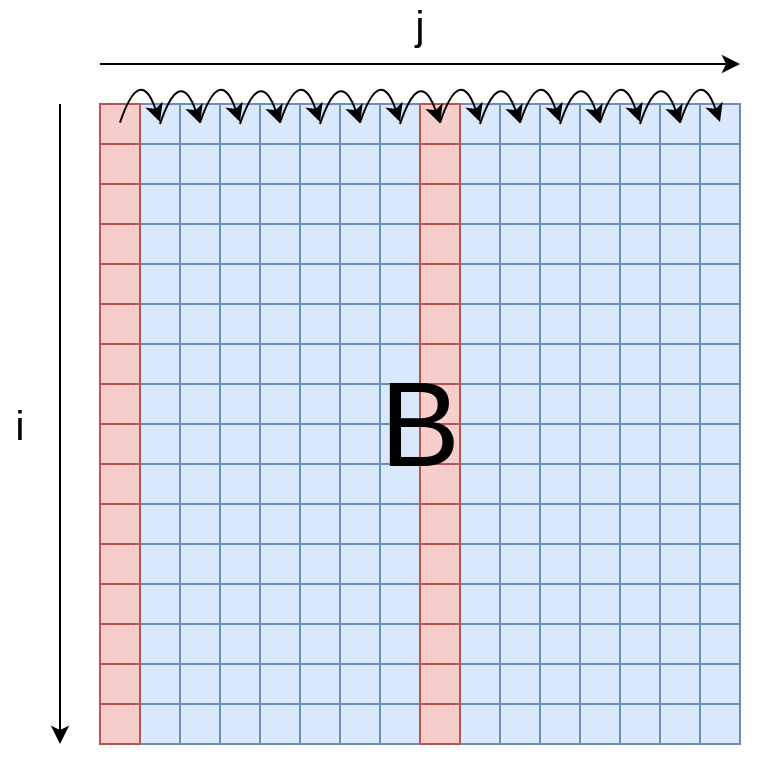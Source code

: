 <mxfile version="12.4.2" type="device" pages="1"><diagram id="Sg6QE_QZYeJ-8ow4DvSa" name="Page-1"><mxGraphModel dx="652" dy="469" grid="1" gridSize="10" guides="1" tooltips="1" connect="1" arrows="1" fold="1" page="1" pageScale="1" pageWidth="827" pageHeight="1169" math="0" shadow="0"><root><mxCell id="0"/><mxCell id="1" parent="0"/><mxCell id="zol6LPIQ2ihTjZ6K7hvl-2" value="" style="rounded=0;whiteSpace=wrap;html=1;fillColor=#dae8fc;strokeColor=#6c8ebf;" vertex="1" parent="1"><mxGeometry x="180" y="120" width="20" height="20" as="geometry"/></mxCell><mxCell id="zol6LPIQ2ihTjZ6K7hvl-4" value="" style="rounded=0;whiteSpace=wrap;html=1;fillColor=#dae8fc;strokeColor=#6c8ebf;" vertex="1" parent="1"><mxGeometry x="180" y="140" width="20" height="20" as="geometry"/></mxCell><mxCell id="zol6LPIQ2ihTjZ6K7hvl-6" value="" style="rounded=0;whiteSpace=wrap;html=1;fillColor=#dae8fc;strokeColor=#6c8ebf;" vertex="1" parent="1"><mxGeometry x="180" y="160" width="20" height="20" as="geometry"/></mxCell><mxCell id="zol6LPIQ2ihTjZ6K7hvl-8" value="" style="rounded=0;whiteSpace=wrap;html=1;fillColor=#dae8fc;strokeColor=#6c8ebf;" vertex="1" parent="1"><mxGeometry x="180" y="180" width="20" height="20" as="geometry"/></mxCell><mxCell id="zol6LPIQ2ihTjZ6K7hvl-9" value="" style="rounded=0;whiteSpace=wrap;html=1;fillColor=#dae8fc;strokeColor=#6c8ebf;" vertex="1" parent="1"><mxGeometry x="200" y="120" width="20" height="20" as="geometry"/></mxCell><mxCell id="zol6LPIQ2ihTjZ6K7hvl-10" value="" style="rounded=0;whiteSpace=wrap;html=1;fillColor=#dae8fc;strokeColor=#6c8ebf;" vertex="1" parent="1"><mxGeometry x="220" y="120" width="20" height="20" as="geometry"/></mxCell><mxCell id="zol6LPIQ2ihTjZ6K7hvl-11" value="" style="rounded=0;whiteSpace=wrap;html=1;fillColor=#dae8fc;strokeColor=#6c8ebf;" vertex="1" parent="1"><mxGeometry x="200" y="140" width="20" height="20" as="geometry"/></mxCell><mxCell id="zol6LPIQ2ihTjZ6K7hvl-12" value="" style="rounded=0;whiteSpace=wrap;html=1;fillColor=#dae8fc;strokeColor=#6c8ebf;" vertex="1" parent="1"><mxGeometry x="220" y="140" width="20" height="20" as="geometry"/></mxCell><mxCell id="zol6LPIQ2ihTjZ6K7hvl-13" value="" style="rounded=0;whiteSpace=wrap;html=1;fillColor=#dae8fc;strokeColor=#6c8ebf;" vertex="1" parent="1"><mxGeometry x="200" y="160" width="20" height="20" as="geometry"/></mxCell><mxCell id="zol6LPIQ2ihTjZ6K7hvl-14" value="" style="rounded=0;whiteSpace=wrap;html=1;fillColor=#dae8fc;strokeColor=#6c8ebf;" vertex="1" parent="1"><mxGeometry x="220" y="160" width="20" height="20" as="geometry"/></mxCell><mxCell id="zol6LPIQ2ihTjZ6K7hvl-15" value="" style="rounded=0;whiteSpace=wrap;html=1;fillColor=#dae8fc;strokeColor=#6c8ebf;" vertex="1" parent="1"><mxGeometry x="200" y="180" width="20" height="20" as="geometry"/></mxCell><mxCell id="zol6LPIQ2ihTjZ6K7hvl-16" value="" style="rounded=0;whiteSpace=wrap;html=1;fillColor=#dae8fc;strokeColor=#6c8ebf;" vertex="1" parent="1"><mxGeometry x="220" y="180" width="20" height="20" as="geometry"/></mxCell><mxCell id="zol6LPIQ2ihTjZ6K7hvl-17" value="" style="rounded=0;whiteSpace=wrap;html=1;fillColor=#dae8fc;strokeColor=#6c8ebf;" vertex="1" parent="1"><mxGeometry x="240" y="120" width="20" height="20" as="geometry"/></mxCell><mxCell id="zol6LPIQ2ihTjZ6K7hvl-18" value="" style="rounded=0;whiteSpace=wrap;html=1;fillColor=#dae8fc;strokeColor=#6c8ebf;" vertex="1" parent="1"><mxGeometry x="260" y="120" width="20" height="20" as="geometry"/></mxCell><mxCell id="zol6LPIQ2ihTjZ6K7hvl-19" value="" style="rounded=0;whiteSpace=wrap;html=1;fillColor=#dae8fc;strokeColor=#6c8ebf;" vertex="1" parent="1"><mxGeometry x="240" y="140" width="20" height="20" as="geometry"/></mxCell><mxCell id="zol6LPIQ2ihTjZ6K7hvl-20" value="" style="rounded=0;whiteSpace=wrap;html=1;fillColor=#dae8fc;strokeColor=#6c8ebf;" vertex="1" parent="1"><mxGeometry x="260" y="140" width="20" height="20" as="geometry"/></mxCell><mxCell id="zol6LPIQ2ihTjZ6K7hvl-21" value="" style="rounded=0;whiteSpace=wrap;html=1;fillColor=#dae8fc;strokeColor=#6c8ebf;" vertex="1" parent="1"><mxGeometry x="240" y="160" width="20" height="20" as="geometry"/></mxCell><mxCell id="zol6LPIQ2ihTjZ6K7hvl-22" value="" style="rounded=0;whiteSpace=wrap;html=1;fillColor=#dae8fc;strokeColor=#6c8ebf;" vertex="1" parent="1"><mxGeometry x="260" y="160" width="20" height="20" as="geometry"/></mxCell><mxCell id="zol6LPIQ2ihTjZ6K7hvl-23" value="" style="rounded=0;whiteSpace=wrap;html=1;fillColor=#dae8fc;strokeColor=#6c8ebf;" vertex="1" parent="1"><mxGeometry x="240" y="180" width="20" height="20" as="geometry"/></mxCell><mxCell id="zol6LPIQ2ihTjZ6K7hvl-24" value="" style="rounded=0;whiteSpace=wrap;html=1;fillColor=#dae8fc;strokeColor=#6c8ebf;" vertex="1" parent="1"><mxGeometry x="260" y="180" width="20" height="20" as="geometry"/></mxCell><mxCell id="zol6LPIQ2ihTjZ6K7hvl-25" value="" style="rounded=0;whiteSpace=wrap;html=1;fillColor=#dae8fc;strokeColor=#6c8ebf;" vertex="1" parent="1"><mxGeometry x="280" y="120" width="20" height="20" as="geometry"/></mxCell><mxCell id="zol6LPIQ2ihTjZ6K7hvl-26" value="" style="rounded=0;whiteSpace=wrap;html=1;fillColor=#dae8fc;strokeColor=#6c8ebf;" vertex="1" parent="1"><mxGeometry x="300" y="120" width="20" height="20" as="geometry"/></mxCell><mxCell id="zol6LPIQ2ihTjZ6K7hvl-27" value="" style="rounded=0;whiteSpace=wrap;html=1;fillColor=#dae8fc;strokeColor=#6c8ebf;" vertex="1" parent="1"><mxGeometry x="280" y="140" width="20" height="20" as="geometry"/></mxCell><mxCell id="zol6LPIQ2ihTjZ6K7hvl-28" value="" style="rounded=0;whiteSpace=wrap;html=1;fillColor=#dae8fc;strokeColor=#6c8ebf;" vertex="1" parent="1"><mxGeometry x="300" y="140" width="20" height="20" as="geometry"/></mxCell><mxCell id="zol6LPIQ2ihTjZ6K7hvl-29" value="" style="rounded=0;whiteSpace=wrap;html=1;fillColor=#dae8fc;strokeColor=#6c8ebf;" vertex="1" parent="1"><mxGeometry x="280" y="160" width="20" height="20" as="geometry"/></mxCell><mxCell id="zol6LPIQ2ihTjZ6K7hvl-30" value="" style="rounded=0;whiteSpace=wrap;html=1;fillColor=#dae8fc;strokeColor=#6c8ebf;" vertex="1" parent="1"><mxGeometry x="300" y="160" width="20" height="20" as="geometry"/></mxCell><mxCell id="zol6LPIQ2ihTjZ6K7hvl-31" value="" style="rounded=0;whiteSpace=wrap;html=1;fillColor=#dae8fc;strokeColor=#6c8ebf;" vertex="1" parent="1"><mxGeometry x="280" y="180" width="20" height="20" as="geometry"/></mxCell><mxCell id="zol6LPIQ2ihTjZ6K7hvl-32" value="" style="rounded=0;whiteSpace=wrap;html=1;fillColor=#dae8fc;strokeColor=#6c8ebf;" vertex="1" parent="1"><mxGeometry x="300" y="180" width="20" height="20" as="geometry"/></mxCell><mxCell id="zol6LPIQ2ihTjZ6K7hvl-34" value="" style="rounded=0;whiteSpace=wrap;html=1;fillColor=#dae8fc;strokeColor=#6c8ebf;" vertex="1" parent="1"><mxGeometry x="180" y="200" width="20" height="20" as="geometry"/></mxCell><mxCell id="zol6LPIQ2ihTjZ6K7hvl-36" value="" style="rounded=0;whiteSpace=wrap;html=1;fillColor=#dae8fc;strokeColor=#6c8ebf;" vertex="1" parent="1"><mxGeometry x="180" y="220" width="20" height="20" as="geometry"/></mxCell><mxCell id="zol6LPIQ2ihTjZ6K7hvl-38" value="" style="rounded=0;whiteSpace=wrap;html=1;fillColor=#dae8fc;strokeColor=#6c8ebf;" vertex="1" parent="1"><mxGeometry x="180" y="240" width="20" height="20" as="geometry"/></mxCell><mxCell id="zol6LPIQ2ihTjZ6K7hvl-40" value="" style="rounded=0;whiteSpace=wrap;html=1;fillColor=#dae8fc;strokeColor=#6c8ebf;" vertex="1" parent="1"><mxGeometry x="180" y="260" width="20" height="20" as="geometry"/></mxCell><mxCell id="zol6LPIQ2ihTjZ6K7hvl-41" value="" style="rounded=0;whiteSpace=wrap;html=1;fillColor=#dae8fc;strokeColor=#6c8ebf;" vertex="1" parent="1"><mxGeometry x="200" y="200" width="20" height="20" as="geometry"/></mxCell><mxCell id="zol6LPIQ2ihTjZ6K7hvl-42" value="" style="rounded=0;whiteSpace=wrap;html=1;fillColor=#dae8fc;strokeColor=#6c8ebf;" vertex="1" parent="1"><mxGeometry x="220" y="200" width="20" height="20" as="geometry"/></mxCell><mxCell id="zol6LPIQ2ihTjZ6K7hvl-43" value="" style="rounded=0;whiteSpace=wrap;html=1;fillColor=#dae8fc;strokeColor=#6c8ebf;" vertex="1" parent="1"><mxGeometry x="200" y="220" width="20" height="20" as="geometry"/></mxCell><mxCell id="zol6LPIQ2ihTjZ6K7hvl-44" value="" style="rounded=0;whiteSpace=wrap;html=1;fillColor=#dae8fc;strokeColor=#6c8ebf;" vertex="1" parent="1"><mxGeometry x="220" y="220" width="20" height="20" as="geometry"/></mxCell><mxCell id="zol6LPIQ2ihTjZ6K7hvl-45" value="" style="rounded=0;whiteSpace=wrap;html=1;fillColor=#dae8fc;strokeColor=#6c8ebf;" vertex="1" parent="1"><mxGeometry x="200" y="240" width="20" height="20" as="geometry"/></mxCell><mxCell id="zol6LPIQ2ihTjZ6K7hvl-46" value="" style="rounded=0;whiteSpace=wrap;html=1;fillColor=#dae8fc;strokeColor=#6c8ebf;" vertex="1" parent="1"><mxGeometry x="220" y="240" width="20" height="20" as="geometry"/></mxCell><mxCell id="zol6LPIQ2ihTjZ6K7hvl-47" value="" style="rounded=0;whiteSpace=wrap;html=1;fillColor=#dae8fc;strokeColor=#6c8ebf;" vertex="1" parent="1"><mxGeometry x="200" y="260" width="20" height="20" as="geometry"/></mxCell><mxCell id="zol6LPIQ2ihTjZ6K7hvl-48" value="" style="rounded=0;whiteSpace=wrap;html=1;fillColor=#dae8fc;strokeColor=#6c8ebf;" vertex="1" parent="1"><mxGeometry x="220" y="260" width="20" height="20" as="geometry"/></mxCell><mxCell id="zol6LPIQ2ihTjZ6K7hvl-49" value="" style="rounded=0;whiteSpace=wrap;html=1;fillColor=#dae8fc;strokeColor=#6c8ebf;" vertex="1" parent="1"><mxGeometry x="240" y="200" width="20" height="20" as="geometry"/></mxCell><mxCell id="zol6LPIQ2ihTjZ6K7hvl-50" value="" style="rounded=0;whiteSpace=wrap;html=1;fillColor=#dae8fc;strokeColor=#6c8ebf;" vertex="1" parent="1"><mxGeometry x="260" y="200" width="20" height="20" as="geometry"/></mxCell><mxCell id="zol6LPIQ2ihTjZ6K7hvl-51" value="" style="rounded=0;whiteSpace=wrap;html=1;fillColor=#dae8fc;strokeColor=#6c8ebf;" vertex="1" parent="1"><mxGeometry x="240" y="220" width="20" height="20" as="geometry"/></mxCell><mxCell id="zol6LPIQ2ihTjZ6K7hvl-52" value="" style="rounded=0;whiteSpace=wrap;html=1;fillColor=#dae8fc;strokeColor=#6c8ebf;" vertex="1" parent="1"><mxGeometry x="260" y="220" width="20" height="20" as="geometry"/></mxCell><mxCell id="zol6LPIQ2ihTjZ6K7hvl-53" value="" style="rounded=0;whiteSpace=wrap;html=1;fillColor=#dae8fc;strokeColor=#6c8ebf;" vertex="1" parent="1"><mxGeometry x="240" y="240" width="20" height="20" as="geometry"/></mxCell><mxCell id="zol6LPIQ2ihTjZ6K7hvl-54" value="" style="rounded=0;whiteSpace=wrap;html=1;fillColor=#dae8fc;strokeColor=#6c8ebf;" vertex="1" parent="1"><mxGeometry x="260" y="240" width="20" height="20" as="geometry"/></mxCell><mxCell id="zol6LPIQ2ihTjZ6K7hvl-55" value="" style="rounded=0;whiteSpace=wrap;html=1;fillColor=#dae8fc;strokeColor=#6c8ebf;" vertex="1" parent="1"><mxGeometry x="240" y="260" width="20" height="20" as="geometry"/></mxCell><mxCell id="zol6LPIQ2ihTjZ6K7hvl-56" value="" style="rounded=0;whiteSpace=wrap;html=1;fillColor=#dae8fc;strokeColor=#6c8ebf;" vertex="1" parent="1"><mxGeometry x="260" y="260" width="20" height="20" as="geometry"/></mxCell><mxCell id="zol6LPIQ2ihTjZ6K7hvl-57" value="" style="rounded=0;whiteSpace=wrap;html=1;fillColor=#dae8fc;strokeColor=#6c8ebf;" vertex="1" parent="1"><mxGeometry x="280" y="200" width="20" height="20" as="geometry"/></mxCell><mxCell id="zol6LPIQ2ihTjZ6K7hvl-58" value="" style="rounded=0;whiteSpace=wrap;html=1;fillColor=#dae8fc;strokeColor=#6c8ebf;" vertex="1" parent="1"><mxGeometry x="300" y="200" width="20" height="20" as="geometry"/></mxCell><mxCell id="zol6LPIQ2ihTjZ6K7hvl-59" value="" style="rounded=0;whiteSpace=wrap;html=1;fillColor=#dae8fc;strokeColor=#6c8ebf;" vertex="1" parent="1"><mxGeometry x="280" y="220" width="20" height="20" as="geometry"/></mxCell><mxCell id="zol6LPIQ2ihTjZ6K7hvl-60" value="" style="rounded=0;whiteSpace=wrap;html=1;fillColor=#dae8fc;strokeColor=#6c8ebf;" vertex="1" parent="1"><mxGeometry x="300" y="220" width="20" height="20" as="geometry"/></mxCell><mxCell id="zol6LPIQ2ihTjZ6K7hvl-61" value="" style="rounded=0;whiteSpace=wrap;html=1;fillColor=#dae8fc;strokeColor=#6c8ebf;" vertex="1" parent="1"><mxGeometry x="280" y="240" width="20" height="20" as="geometry"/></mxCell><mxCell id="zol6LPIQ2ihTjZ6K7hvl-62" value="" style="rounded=0;whiteSpace=wrap;html=1;fillColor=#dae8fc;strokeColor=#6c8ebf;" vertex="1" parent="1"><mxGeometry x="300" y="240" width="20" height="20" as="geometry"/></mxCell><mxCell id="zol6LPIQ2ihTjZ6K7hvl-63" value="" style="rounded=0;whiteSpace=wrap;html=1;fillColor=#dae8fc;strokeColor=#6c8ebf;" vertex="1" parent="1"><mxGeometry x="280" y="260" width="20" height="20" as="geometry"/></mxCell><mxCell id="zol6LPIQ2ihTjZ6K7hvl-64" value="" style="rounded=0;whiteSpace=wrap;html=1;fillColor=#dae8fc;strokeColor=#6c8ebf;" vertex="1" parent="1"><mxGeometry x="300" y="260" width="20" height="20" as="geometry"/></mxCell><mxCell id="zol6LPIQ2ihTjZ6K7hvl-67" value="" style="rounded=0;whiteSpace=wrap;html=1;fillColor=#dae8fc;strokeColor=#6c8ebf;" vertex="1" parent="1"><mxGeometry x="340" y="120" width="20" height="20" as="geometry"/></mxCell><mxCell id="zol6LPIQ2ihTjZ6K7hvl-69" value="" style="rounded=0;whiteSpace=wrap;html=1;fillColor=#dae8fc;strokeColor=#6c8ebf;" vertex="1" parent="1"><mxGeometry x="340" y="140" width="20" height="20" as="geometry"/></mxCell><mxCell id="zol6LPIQ2ihTjZ6K7hvl-71" value="" style="rounded=0;whiteSpace=wrap;html=1;fillColor=#dae8fc;strokeColor=#6c8ebf;" vertex="1" parent="1"><mxGeometry x="340" y="160" width="20" height="20" as="geometry"/></mxCell><mxCell id="zol6LPIQ2ihTjZ6K7hvl-73" value="" style="rounded=0;whiteSpace=wrap;html=1;fillColor=#dae8fc;strokeColor=#6c8ebf;" vertex="1" parent="1"><mxGeometry x="340" y="180" width="20" height="20" as="geometry"/></mxCell><mxCell id="zol6LPIQ2ihTjZ6K7hvl-74" value="" style="rounded=0;whiteSpace=wrap;html=1;fillColor=#dae8fc;strokeColor=#6c8ebf;" vertex="1" parent="1"><mxGeometry x="360" y="120" width="20" height="20" as="geometry"/></mxCell><mxCell id="zol6LPIQ2ihTjZ6K7hvl-75" value="" style="rounded=0;whiteSpace=wrap;html=1;fillColor=#dae8fc;strokeColor=#6c8ebf;" vertex="1" parent="1"><mxGeometry x="380" y="120" width="20" height="20" as="geometry"/></mxCell><mxCell id="zol6LPIQ2ihTjZ6K7hvl-76" value="" style="rounded=0;whiteSpace=wrap;html=1;fillColor=#dae8fc;strokeColor=#6c8ebf;" vertex="1" parent="1"><mxGeometry x="360" y="140" width="20" height="20" as="geometry"/></mxCell><mxCell id="zol6LPIQ2ihTjZ6K7hvl-77" value="" style="rounded=0;whiteSpace=wrap;html=1;fillColor=#dae8fc;strokeColor=#6c8ebf;" vertex="1" parent="1"><mxGeometry x="380" y="140" width="20" height="20" as="geometry"/></mxCell><mxCell id="zol6LPIQ2ihTjZ6K7hvl-78" value="" style="rounded=0;whiteSpace=wrap;html=1;fillColor=#dae8fc;strokeColor=#6c8ebf;" vertex="1" parent="1"><mxGeometry x="360" y="160" width="20" height="20" as="geometry"/></mxCell><mxCell id="zol6LPIQ2ihTjZ6K7hvl-79" value="" style="rounded=0;whiteSpace=wrap;html=1;fillColor=#dae8fc;strokeColor=#6c8ebf;" vertex="1" parent="1"><mxGeometry x="380" y="160" width="20" height="20" as="geometry"/></mxCell><mxCell id="zol6LPIQ2ihTjZ6K7hvl-80" value="" style="rounded=0;whiteSpace=wrap;html=1;fillColor=#dae8fc;strokeColor=#6c8ebf;" vertex="1" parent="1"><mxGeometry x="360" y="180" width="20" height="20" as="geometry"/></mxCell><mxCell id="zol6LPIQ2ihTjZ6K7hvl-81" value="" style="rounded=0;whiteSpace=wrap;html=1;fillColor=#dae8fc;strokeColor=#6c8ebf;" vertex="1" parent="1"><mxGeometry x="380" y="180" width="20" height="20" as="geometry"/></mxCell><mxCell id="zol6LPIQ2ihTjZ6K7hvl-82" value="" style="rounded=0;whiteSpace=wrap;html=1;fillColor=#dae8fc;strokeColor=#6c8ebf;" vertex="1" parent="1"><mxGeometry x="400" y="120" width="20" height="20" as="geometry"/></mxCell><mxCell id="zol6LPIQ2ihTjZ6K7hvl-83" value="" style="rounded=0;whiteSpace=wrap;html=1;fillColor=#dae8fc;strokeColor=#6c8ebf;" vertex="1" parent="1"><mxGeometry x="420" y="120" width="20" height="20" as="geometry"/></mxCell><mxCell id="zol6LPIQ2ihTjZ6K7hvl-84" value="" style="rounded=0;whiteSpace=wrap;html=1;fillColor=#dae8fc;strokeColor=#6c8ebf;" vertex="1" parent="1"><mxGeometry x="400" y="140" width="20" height="20" as="geometry"/></mxCell><mxCell id="zol6LPIQ2ihTjZ6K7hvl-85" value="" style="rounded=0;whiteSpace=wrap;html=1;fillColor=#dae8fc;strokeColor=#6c8ebf;" vertex="1" parent="1"><mxGeometry x="420" y="140" width="20" height="20" as="geometry"/></mxCell><mxCell id="zol6LPIQ2ihTjZ6K7hvl-86" value="" style="rounded=0;whiteSpace=wrap;html=1;fillColor=#dae8fc;strokeColor=#6c8ebf;" vertex="1" parent="1"><mxGeometry x="400" y="160" width="20" height="20" as="geometry"/></mxCell><mxCell id="zol6LPIQ2ihTjZ6K7hvl-87" value="" style="rounded=0;whiteSpace=wrap;html=1;fillColor=#dae8fc;strokeColor=#6c8ebf;" vertex="1" parent="1"><mxGeometry x="420" y="160" width="20" height="20" as="geometry"/></mxCell><mxCell id="zol6LPIQ2ihTjZ6K7hvl-88" value="" style="rounded=0;whiteSpace=wrap;html=1;fillColor=#dae8fc;strokeColor=#6c8ebf;" vertex="1" parent="1"><mxGeometry x="400" y="180" width="20" height="20" as="geometry"/></mxCell><mxCell id="zol6LPIQ2ihTjZ6K7hvl-89" value="" style="rounded=0;whiteSpace=wrap;html=1;fillColor=#dae8fc;strokeColor=#6c8ebf;" vertex="1" parent="1"><mxGeometry x="420" y="180" width="20" height="20" as="geometry"/></mxCell><mxCell id="zol6LPIQ2ihTjZ6K7hvl-90" value="" style="rounded=0;whiteSpace=wrap;html=1;fillColor=#dae8fc;strokeColor=#6c8ebf;" vertex="1" parent="1"><mxGeometry x="440" y="120" width="20" height="20" as="geometry"/></mxCell><mxCell id="zol6LPIQ2ihTjZ6K7hvl-91" value="" style="rounded=0;whiteSpace=wrap;html=1;fillColor=#dae8fc;strokeColor=#6c8ebf;" vertex="1" parent="1"><mxGeometry x="460" y="120" width="20" height="20" as="geometry"/></mxCell><mxCell id="zol6LPIQ2ihTjZ6K7hvl-92" value="" style="rounded=0;whiteSpace=wrap;html=1;fillColor=#dae8fc;strokeColor=#6c8ebf;" vertex="1" parent="1"><mxGeometry x="440" y="140" width="20" height="20" as="geometry"/></mxCell><mxCell id="zol6LPIQ2ihTjZ6K7hvl-93" value="" style="rounded=0;whiteSpace=wrap;html=1;fillColor=#dae8fc;strokeColor=#6c8ebf;" vertex="1" parent="1"><mxGeometry x="460" y="140" width="20" height="20" as="geometry"/></mxCell><mxCell id="zol6LPIQ2ihTjZ6K7hvl-94" value="" style="rounded=0;whiteSpace=wrap;html=1;fillColor=#dae8fc;strokeColor=#6c8ebf;" vertex="1" parent="1"><mxGeometry x="440" y="160" width="20" height="20" as="geometry"/></mxCell><mxCell id="zol6LPIQ2ihTjZ6K7hvl-95" value="" style="rounded=0;whiteSpace=wrap;html=1;fillColor=#dae8fc;strokeColor=#6c8ebf;" vertex="1" parent="1"><mxGeometry x="460" y="160" width="20" height="20" as="geometry"/></mxCell><mxCell id="zol6LPIQ2ihTjZ6K7hvl-96" value="" style="rounded=0;whiteSpace=wrap;html=1;fillColor=#dae8fc;strokeColor=#6c8ebf;" vertex="1" parent="1"><mxGeometry x="440" y="180" width="20" height="20" as="geometry"/></mxCell><mxCell id="zol6LPIQ2ihTjZ6K7hvl-97" value="" style="rounded=0;whiteSpace=wrap;html=1;fillColor=#dae8fc;strokeColor=#6c8ebf;" vertex="1" parent="1"><mxGeometry x="460" y="180" width="20" height="20" as="geometry"/></mxCell><mxCell id="zol6LPIQ2ihTjZ6K7hvl-99" value="" style="rounded=0;whiteSpace=wrap;html=1;fillColor=#dae8fc;strokeColor=#6c8ebf;" vertex="1" parent="1"><mxGeometry x="340" y="200" width="20" height="20" as="geometry"/></mxCell><mxCell id="zol6LPIQ2ihTjZ6K7hvl-101" value="" style="rounded=0;whiteSpace=wrap;html=1;fillColor=#dae8fc;strokeColor=#6c8ebf;" vertex="1" parent="1"><mxGeometry x="340" y="220" width="20" height="20" as="geometry"/></mxCell><mxCell id="zol6LPIQ2ihTjZ6K7hvl-103" value="" style="rounded=0;whiteSpace=wrap;html=1;fillColor=#dae8fc;strokeColor=#6c8ebf;" vertex="1" parent="1"><mxGeometry x="340" y="240" width="20" height="20" as="geometry"/></mxCell><mxCell id="zol6LPIQ2ihTjZ6K7hvl-105" value="" style="rounded=0;whiteSpace=wrap;html=1;fillColor=#dae8fc;strokeColor=#6c8ebf;" vertex="1" parent="1"><mxGeometry x="340" y="260" width="20" height="20" as="geometry"/></mxCell><mxCell id="zol6LPIQ2ihTjZ6K7hvl-106" value="" style="rounded=0;whiteSpace=wrap;html=1;fillColor=#dae8fc;strokeColor=#6c8ebf;" vertex="1" parent="1"><mxGeometry x="360" y="200" width="20" height="20" as="geometry"/></mxCell><mxCell id="zol6LPIQ2ihTjZ6K7hvl-107" value="" style="rounded=0;whiteSpace=wrap;html=1;fillColor=#dae8fc;strokeColor=#6c8ebf;" vertex="1" parent="1"><mxGeometry x="380" y="200" width="20" height="20" as="geometry"/></mxCell><mxCell id="zol6LPIQ2ihTjZ6K7hvl-108" value="" style="rounded=0;whiteSpace=wrap;html=1;fillColor=#dae8fc;strokeColor=#6c8ebf;" vertex="1" parent="1"><mxGeometry x="360" y="220" width="20" height="20" as="geometry"/></mxCell><mxCell id="zol6LPIQ2ihTjZ6K7hvl-109" value="" style="rounded=0;whiteSpace=wrap;html=1;fillColor=#dae8fc;strokeColor=#6c8ebf;" vertex="1" parent="1"><mxGeometry x="380" y="220" width="20" height="20" as="geometry"/></mxCell><mxCell id="zol6LPIQ2ihTjZ6K7hvl-110" value="" style="rounded=0;whiteSpace=wrap;html=1;fillColor=#dae8fc;strokeColor=#6c8ebf;" vertex="1" parent="1"><mxGeometry x="360" y="240" width="20" height="20" as="geometry"/></mxCell><mxCell id="zol6LPIQ2ihTjZ6K7hvl-111" value="" style="rounded=0;whiteSpace=wrap;html=1;fillColor=#dae8fc;strokeColor=#6c8ebf;" vertex="1" parent="1"><mxGeometry x="380" y="240" width="20" height="20" as="geometry"/></mxCell><mxCell id="zol6LPIQ2ihTjZ6K7hvl-112" value="" style="rounded=0;whiteSpace=wrap;html=1;fillColor=#dae8fc;strokeColor=#6c8ebf;" vertex="1" parent="1"><mxGeometry x="360" y="260" width="20" height="20" as="geometry"/></mxCell><mxCell id="zol6LPIQ2ihTjZ6K7hvl-113" value="" style="rounded=0;whiteSpace=wrap;html=1;fillColor=#dae8fc;strokeColor=#6c8ebf;" vertex="1" parent="1"><mxGeometry x="380" y="260" width="20" height="20" as="geometry"/></mxCell><mxCell id="zol6LPIQ2ihTjZ6K7hvl-114" value="" style="rounded=0;whiteSpace=wrap;html=1;fillColor=#dae8fc;strokeColor=#6c8ebf;" vertex="1" parent="1"><mxGeometry x="400" y="200" width="20" height="20" as="geometry"/></mxCell><mxCell id="zol6LPIQ2ihTjZ6K7hvl-115" value="" style="rounded=0;whiteSpace=wrap;html=1;fillColor=#dae8fc;strokeColor=#6c8ebf;" vertex="1" parent="1"><mxGeometry x="420" y="200" width="20" height="20" as="geometry"/></mxCell><mxCell id="zol6LPIQ2ihTjZ6K7hvl-116" value="" style="rounded=0;whiteSpace=wrap;html=1;fillColor=#dae8fc;strokeColor=#6c8ebf;" vertex="1" parent="1"><mxGeometry x="400" y="220" width="20" height="20" as="geometry"/></mxCell><mxCell id="zol6LPIQ2ihTjZ6K7hvl-117" value="" style="rounded=0;whiteSpace=wrap;html=1;fillColor=#dae8fc;strokeColor=#6c8ebf;" vertex="1" parent="1"><mxGeometry x="420" y="220" width="20" height="20" as="geometry"/></mxCell><mxCell id="zol6LPIQ2ihTjZ6K7hvl-118" value="" style="rounded=0;whiteSpace=wrap;html=1;fillColor=#dae8fc;strokeColor=#6c8ebf;" vertex="1" parent="1"><mxGeometry x="400" y="240" width="20" height="20" as="geometry"/></mxCell><mxCell id="zol6LPIQ2ihTjZ6K7hvl-119" value="" style="rounded=0;whiteSpace=wrap;html=1;fillColor=#dae8fc;strokeColor=#6c8ebf;" vertex="1" parent="1"><mxGeometry x="420" y="240" width="20" height="20" as="geometry"/></mxCell><mxCell id="zol6LPIQ2ihTjZ6K7hvl-120" value="" style="rounded=0;whiteSpace=wrap;html=1;fillColor=#dae8fc;strokeColor=#6c8ebf;" vertex="1" parent="1"><mxGeometry x="400" y="260" width="20" height="20" as="geometry"/></mxCell><mxCell id="zol6LPIQ2ihTjZ6K7hvl-121" value="" style="rounded=0;whiteSpace=wrap;html=1;fillColor=#dae8fc;strokeColor=#6c8ebf;" vertex="1" parent="1"><mxGeometry x="420" y="260" width="20" height="20" as="geometry"/></mxCell><mxCell id="zol6LPIQ2ihTjZ6K7hvl-122" value="" style="rounded=0;whiteSpace=wrap;html=1;fillColor=#dae8fc;strokeColor=#6c8ebf;" vertex="1" parent="1"><mxGeometry x="440" y="200" width="20" height="20" as="geometry"/></mxCell><mxCell id="zol6LPIQ2ihTjZ6K7hvl-123" value="" style="rounded=0;whiteSpace=wrap;html=1;fillColor=#dae8fc;strokeColor=#6c8ebf;" vertex="1" parent="1"><mxGeometry x="460" y="200" width="20" height="20" as="geometry"/></mxCell><mxCell id="zol6LPIQ2ihTjZ6K7hvl-124" value="" style="rounded=0;whiteSpace=wrap;html=1;fillColor=#dae8fc;strokeColor=#6c8ebf;" vertex="1" parent="1"><mxGeometry x="440" y="220" width="20" height="20" as="geometry"/></mxCell><mxCell id="zol6LPIQ2ihTjZ6K7hvl-125" value="" style="rounded=0;whiteSpace=wrap;html=1;fillColor=#dae8fc;strokeColor=#6c8ebf;" vertex="1" parent="1"><mxGeometry x="460" y="220" width="20" height="20" as="geometry"/></mxCell><mxCell id="zol6LPIQ2ihTjZ6K7hvl-126" value="" style="rounded=0;whiteSpace=wrap;html=1;fillColor=#dae8fc;strokeColor=#6c8ebf;" vertex="1" parent="1"><mxGeometry x="440" y="240" width="20" height="20" as="geometry"/></mxCell><mxCell id="zol6LPIQ2ihTjZ6K7hvl-127" value="" style="rounded=0;whiteSpace=wrap;html=1;fillColor=#dae8fc;strokeColor=#6c8ebf;" vertex="1" parent="1"><mxGeometry x="460" y="240" width="20" height="20" as="geometry"/></mxCell><mxCell id="zol6LPIQ2ihTjZ6K7hvl-128" value="" style="rounded=0;whiteSpace=wrap;html=1;fillColor=#dae8fc;strokeColor=#6c8ebf;" vertex="1" parent="1"><mxGeometry x="440" y="260" width="20" height="20" as="geometry"/></mxCell><mxCell id="zol6LPIQ2ihTjZ6K7hvl-129" value="" style="rounded=0;whiteSpace=wrap;html=1;fillColor=#dae8fc;strokeColor=#6c8ebf;" vertex="1" parent="1"><mxGeometry x="460" y="260" width="20" height="20" as="geometry"/></mxCell><mxCell id="zol6LPIQ2ihTjZ6K7hvl-131" value="" style="rounded=0;whiteSpace=wrap;html=1;fillColor=#dae8fc;strokeColor=#6c8ebf;" vertex="1" parent="1"><mxGeometry x="180" y="280" width="20" height="20" as="geometry"/></mxCell><mxCell id="zol6LPIQ2ihTjZ6K7hvl-133" value="" style="rounded=0;whiteSpace=wrap;html=1;fillColor=#dae8fc;strokeColor=#6c8ebf;" vertex="1" parent="1"><mxGeometry x="180" y="300" width="20" height="20" as="geometry"/></mxCell><mxCell id="zol6LPIQ2ihTjZ6K7hvl-135" value="" style="rounded=0;whiteSpace=wrap;html=1;fillColor=#dae8fc;strokeColor=#6c8ebf;" vertex="1" parent="1"><mxGeometry x="180" y="320" width="20" height="20" as="geometry"/></mxCell><mxCell id="zol6LPIQ2ihTjZ6K7hvl-137" value="" style="rounded=0;whiteSpace=wrap;html=1;fillColor=#dae8fc;strokeColor=#6c8ebf;" vertex="1" parent="1"><mxGeometry x="180" y="340" width="20" height="20" as="geometry"/></mxCell><mxCell id="zol6LPIQ2ihTjZ6K7hvl-138" value="" style="rounded=0;whiteSpace=wrap;html=1;fillColor=#dae8fc;strokeColor=#6c8ebf;" vertex="1" parent="1"><mxGeometry x="200" y="280" width="20" height="20" as="geometry"/></mxCell><mxCell id="zol6LPIQ2ihTjZ6K7hvl-139" value="" style="rounded=0;whiteSpace=wrap;html=1;fillColor=#dae8fc;strokeColor=#6c8ebf;" vertex="1" parent="1"><mxGeometry x="220" y="280" width="20" height="20" as="geometry"/></mxCell><mxCell id="zol6LPIQ2ihTjZ6K7hvl-140" value="" style="rounded=0;whiteSpace=wrap;html=1;fillColor=#dae8fc;strokeColor=#6c8ebf;" vertex="1" parent="1"><mxGeometry x="200" y="300" width="20" height="20" as="geometry"/></mxCell><mxCell id="zol6LPIQ2ihTjZ6K7hvl-141" value="" style="rounded=0;whiteSpace=wrap;html=1;fillColor=#dae8fc;strokeColor=#6c8ebf;" vertex="1" parent="1"><mxGeometry x="220" y="300" width="20" height="20" as="geometry"/></mxCell><mxCell id="zol6LPIQ2ihTjZ6K7hvl-142" value="" style="rounded=0;whiteSpace=wrap;html=1;fillColor=#dae8fc;strokeColor=#6c8ebf;" vertex="1" parent="1"><mxGeometry x="200" y="320" width="20" height="20" as="geometry"/></mxCell><mxCell id="zol6LPIQ2ihTjZ6K7hvl-143" value="" style="rounded=0;whiteSpace=wrap;html=1;fillColor=#dae8fc;strokeColor=#6c8ebf;" vertex="1" parent="1"><mxGeometry x="220" y="320" width="20" height="20" as="geometry"/></mxCell><mxCell id="zol6LPIQ2ihTjZ6K7hvl-144" value="" style="rounded=0;whiteSpace=wrap;html=1;fillColor=#dae8fc;strokeColor=#6c8ebf;" vertex="1" parent="1"><mxGeometry x="200" y="340" width="20" height="20" as="geometry"/></mxCell><mxCell id="zol6LPIQ2ihTjZ6K7hvl-145" value="" style="rounded=0;whiteSpace=wrap;html=1;fillColor=#dae8fc;strokeColor=#6c8ebf;" vertex="1" parent="1"><mxGeometry x="220" y="340" width="20" height="20" as="geometry"/></mxCell><mxCell id="zol6LPIQ2ihTjZ6K7hvl-146" value="" style="rounded=0;whiteSpace=wrap;html=1;fillColor=#dae8fc;strokeColor=#6c8ebf;" vertex="1" parent="1"><mxGeometry x="240" y="280" width="20" height="20" as="geometry"/></mxCell><mxCell id="zol6LPIQ2ihTjZ6K7hvl-147" value="" style="rounded=0;whiteSpace=wrap;html=1;fillColor=#dae8fc;strokeColor=#6c8ebf;" vertex="1" parent="1"><mxGeometry x="260" y="280" width="20" height="20" as="geometry"/></mxCell><mxCell id="zol6LPIQ2ihTjZ6K7hvl-148" value="" style="rounded=0;whiteSpace=wrap;html=1;fillColor=#dae8fc;strokeColor=#6c8ebf;" vertex="1" parent="1"><mxGeometry x="240" y="300" width="20" height="20" as="geometry"/></mxCell><mxCell id="zol6LPIQ2ihTjZ6K7hvl-149" value="" style="rounded=0;whiteSpace=wrap;html=1;fillColor=#dae8fc;strokeColor=#6c8ebf;" vertex="1" parent="1"><mxGeometry x="260" y="300" width="20" height="20" as="geometry"/></mxCell><mxCell id="zol6LPIQ2ihTjZ6K7hvl-150" value="" style="rounded=0;whiteSpace=wrap;html=1;fillColor=#dae8fc;strokeColor=#6c8ebf;" vertex="1" parent="1"><mxGeometry x="240" y="320" width="20" height="20" as="geometry"/></mxCell><mxCell id="zol6LPIQ2ihTjZ6K7hvl-151" value="" style="rounded=0;whiteSpace=wrap;html=1;fillColor=#dae8fc;strokeColor=#6c8ebf;" vertex="1" parent="1"><mxGeometry x="260" y="320" width="20" height="20" as="geometry"/></mxCell><mxCell id="zol6LPIQ2ihTjZ6K7hvl-152" value="" style="rounded=0;whiteSpace=wrap;html=1;fillColor=#dae8fc;strokeColor=#6c8ebf;" vertex="1" parent="1"><mxGeometry x="240" y="340" width="20" height="20" as="geometry"/></mxCell><mxCell id="zol6LPIQ2ihTjZ6K7hvl-153" value="" style="rounded=0;whiteSpace=wrap;html=1;fillColor=#dae8fc;strokeColor=#6c8ebf;" vertex="1" parent="1"><mxGeometry x="260" y="340" width="20" height="20" as="geometry"/></mxCell><mxCell id="zol6LPIQ2ihTjZ6K7hvl-154" value="" style="rounded=0;whiteSpace=wrap;html=1;fillColor=#dae8fc;strokeColor=#6c8ebf;" vertex="1" parent="1"><mxGeometry x="280" y="280" width="20" height="20" as="geometry"/></mxCell><mxCell id="zol6LPIQ2ihTjZ6K7hvl-155" value="" style="rounded=0;whiteSpace=wrap;html=1;fillColor=#dae8fc;strokeColor=#6c8ebf;" vertex="1" parent="1"><mxGeometry x="300" y="280" width="20" height="20" as="geometry"/></mxCell><mxCell id="zol6LPIQ2ihTjZ6K7hvl-156" value="" style="rounded=0;whiteSpace=wrap;html=1;fillColor=#dae8fc;strokeColor=#6c8ebf;" vertex="1" parent="1"><mxGeometry x="280" y="300" width="20" height="20" as="geometry"/></mxCell><mxCell id="zol6LPIQ2ihTjZ6K7hvl-157" value="" style="rounded=0;whiteSpace=wrap;html=1;fillColor=#dae8fc;strokeColor=#6c8ebf;" vertex="1" parent="1"><mxGeometry x="300" y="300" width="20" height="20" as="geometry"/></mxCell><mxCell id="zol6LPIQ2ihTjZ6K7hvl-158" value="" style="rounded=0;whiteSpace=wrap;html=1;fillColor=#dae8fc;strokeColor=#6c8ebf;" vertex="1" parent="1"><mxGeometry x="280" y="320" width="20" height="20" as="geometry"/></mxCell><mxCell id="zol6LPIQ2ihTjZ6K7hvl-159" value="" style="rounded=0;whiteSpace=wrap;html=1;fillColor=#dae8fc;strokeColor=#6c8ebf;" vertex="1" parent="1"><mxGeometry x="300" y="320" width="20" height="20" as="geometry"/></mxCell><mxCell id="zol6LPIQ2ihTjZ6K7hvl-160" value="" style="rounded=0;whiteSpace=wrap;html=1;fillColor=#dae8fc;strokeColor=#6c8ebf;" vertex="1" parent="1"><mxGeometry x="280" y="340" width="20" height="20" as="geometry"/></mxCell><mxCell id="zol6LPIQ2ihTjZ6K7hvl-161" value="" style="rounded=0;whiteSpace=wrap;html=1;fillColor=#dae8fc;strokeColor=#6c8ebf;" vertex="1" parent="1"><mxGeometry x="300" y="340" width="20" height="20" as="geometry"/></mxCell><mxCell id="zol6LPIQ2ihTjZ6K7hvl-163" value="" style="rounded=0;whiteSpace=wrap;html=1;fillColor=#dae8fc;strokeColor=#6c8ebf;" vertex="1" parent="1"><mxGeometry x="180" y="360" width="20" height="20" as="geometry"/></mxCell><mxCell id="zol6LPIQ2ihTjZ6K7hvl-165" value="" style="rounded=0;whiteSpace=wrap;html=1;fillColor=#dae8fc;strokeColor=#6c8ebf;" vertex="1" parent="1"><mxGeometry x="180" y="380" width="20" height="20" as="geometry"/></mxCell><mxCell id="zol6LPIQ2ihTjZ6K7hvl-167" value="" style="rounded=0;whiteSpace=wrap;html=1;fillColor=#dae8fc;strokeColor=#6c8ebf;" vertex="1" parent="1"><mxGeometry x="180" y="400" width="20" height="20" as="geometry"/></mxCell><mxCell id="zol6LPIQ2ihTjZ6K7hvl-169" value="" style="rounded=0;whiteSpace=wrap;html=1;fillColor=#dae8fc;strokeColor=#6c8ebf;" vertex="1" parent="1"><mxGeometry x="180" y="420" width="20" height="20" as="geometry"/></mxCell><mxCell id="zol6LPIQ2ihTjZ6K7hvl-170" value="" style="rounded=0;whiteSpace=wrap;html=1;fillColor=#dae8fc;strokeColor=#6c8ebf;" vertex="1" parent="1"><mxGeometry x="200" y="360" width="20" height="20" as="geometry"/></mxCell><mxCell id="zol6LPIQ2ihTjZ6K7hvl-171" value="" style="rounded=0;whiteSpace=wrap;html=1;fillColor=#dae8fc;strokeColor=#6c8ebf;" vertex="1" parent="1"><mxGeometry x="220" y="360" width="20" height="20" as="geometry"/></mxCell><mxCell id="zol6LPIQ2ihTjZ6K7hvl-172" value="" style="rounded=0;whiteSpace=wrap;html=1;fillColor=#dae8fc;strokeColor=#6c8ebf;" vertex="1" parent="1"><mxGeometry x="200" y="380" width="20" height="20" as="geometry"/></mxCell><mxCell id="zol6LPIQ2ihTjZ6K7hvl-173" value="" style="rounded=0;whiteSpace=wrap;html=1;fillColor=#dae8fc;strokeColor=#6c8ebf;" vertex="1" parent="1"><mxGeometry x="220" y="380" width="20" height="20" as="geometry"/></mxCell><mxCell id="zol6LPIQ2ihTjZ6K7hvl-174" value="" style="rounded=0;whiteSpace=wrap;html=1;fillColor=#dae8fc;strokeColor=#6c8ebf;" vertex="1" parent="1"><mxGeometry x="200" y="400" width="20" height="20" as="geometry"/></mxCell><mxCell id="zol6LPIQ2ihTjZ6K7hvl-175" value="" style="rounded=0;whiteSpace=wrap;html=1;fillColor=#dae8fc;strokeColor=#6c8ebf;" vertex="1" parent="1"><mxGeometry x="220" y="400" width="20" height="20" as="geometry"/></mxCell><mxCell id="zol6LPIQ2ihTjZ6K7hvl-176" value="" style="rounded=0;whiteSpace=wrap;html=1;fillColor=#dae8fc;strokeColor=#6c8ebf;" vertex="1" parent="1"><mxGeometry x="200" y="420" width="20" height="20" as="geometry"/></mxCell><mxCell id="zol6LPIQ2ihTjZ6K7hvl-177" value="" style="rounded=0;whiteSpace=wrap;html=1;fillColor=#dae8fc;strokeColor=#6c8ebf;" vertex="1" parent="1"><mxGeometry x="220" y="420" width="20" height="20" as="geometry"/></mxCell><mxCell id="zol6LPIQ2ihTjZ6K7hvl-178" value="" style="rounded=0;whiteSpace=wrap;html=1;fillColor=#dae8fc;strokeColor=#6c8ebf;" vertex="1" parent="1"><mxGeometry x="240" y="360" width="20" height="20" as="geometry"/></mxCell><mxCell id="zol6LPIQ2ihTjZ6K7hvl-179" value="" style="rounded=0;whiteSpace=wrap;html=1;fillColor=#dae8fc;strokeColor=#6c8ebf;" vertex="1" parent="1"><mxGeometry x="260" y="360" width="20" height="20" as="geometry"/></mxCell><mxCell id="zol6LPIQ2ihTjZ6K7hvl-180" value="" style="rounded=0;whiteSpace=wrap;html=1;fillColor=#dae8fc;strokeColor=#6c8ebf;" vertex="1" parent="1"><mxGeometry x="240" y="380" width="20" height="20" as="geometry"/></mxCell><mxCell id="zol6LPIQ2ihTjZ6K7hvl-181" value="" style="rounded=0;whiteSpace=wrap;html=1;fillColor=#dae8fc;strokeColor=#6c8ebf;" vertex="1" parent="1"><mxGeometry x="260" y="380" width="20" height="20" as="geometry"/></mxCell><mxCell id="zol6LPIQ2ihTjZ6K7hvl-182" value="" style="rounded=0;whiteSpace=wrap;html=1;fillColor=#dae8fc;strokeColor=#6c8ebf;" vertex="1" parent="1"><mxGeometry x="240" y="400" width="20" height="20" as="geometry"/></mxCell><mxCell id="zol6LPIQ2ihTjZ6K7hvl-183" value="" style="rounded=0;whiteSpace=wrap;html=1;fillColor=#dae8fc;strokeColor=#6c8ebf;" vertex="1" parent="1"><mxGeometry x="260" y="400" width="20" height="20" as="geometry"/></mxCell><mxCell id="zol6LPIQ2ihTjZ6K7hvl-184" value="" style="rounded=0;whiteSpace=wrap;html=1;fillColor=#dae8fc;strokeColor=#6c8ebf;" vertex="1" parent="1"><mxGeometry x="240" y="420" width="20" height="20" as="geometry"/></mxCell><mxCell id="zol6LPIQ2ihTjZ6K7hvl-185" value="" style="rounded=0;whiteSpace=wrap;html=1;fillColor=#dae8fc;strokeColor=#6c8ebf;" vertex="1" parent="1"><mxGeometry x="260" y="420" width="20" height="20" as="geometry"/></mxCell><mxCell id="zol6LPIQ2ihTjZ6K7hvl-186" value="" style="rounded=0;whiteSpace=wrap;html=1;fillColor=#dae8fc;strokeColor=#6c8ebf;" vertex="1" parent="1"><mxGeometry x="280" y="360" width="20" height="20" as="geometry"/></mxCell><mxCell id="zol6LPIQ2ihTjZ6K7hvl-187" value="" style="rounded=0;whiteSpace=wrap;html=1;fillColor=#dae8fc;strokeColor=#6c8ebf;" vertex="1" parent="1"><mxGeometry x="300" y="360" width="20" height="20" as="geometry"/></mxCell><mxCell id="zol6LPIQ2ihTjZ6K7hvl-188" value="" style="rounded=0;whiteSpace=wrap;html=1;fillColor=#dae8fc;strokeColor=#6c8ebf;" vertex="1" parent="1"><mxGeometry x="280" y="380" width="20" height="20" as="geometry"/></mxCell><mxCell id="zol6LPIQ2ihTjZ6K7hvl-189" value="" style="rounded=0;whiteSpace=wrap;html=1;fillColor=#dae8fc;strokeColor=#6c8ebf;" vertex="1" parent="1"><mxGeometry x="300" y="380" width="20" height="20" as="geometry"/></mxCell><mxCell id="zol6LPIQ2ihTjZ6K7hvl-190" value="" style="rounded=0;whiteSpace=wrap;html=1;fillColor=#dae8fc;strokeColor=#6c8ebf;" vertex="1" parent="1"><mxGeometry x="280" y="400" width="20" height="20" as="geometry"/></mxCell><mxCell id="zol6LPIQ2ihTjZ6K7hvl-191" value="" style="rounded=0;whiteSpace=wrap;html=1;fillColor=#dae8fc;strokeColor=#6c8ebf;" vertex="1" parent="1"><mxGeometry x="300" y="400" width="20" height="20" as="geometry"/></mxCell><mxCell id="zol6LPIQ2ihTjZ6K7hvl-192" value="" style="rounded=0;whiteSpace=wrap;html=1;fillColor=#dae8fc;strokeColor=#6c8ebf;" vertex="1" parent="1"><mxGeometry x="280" y="420" width="20" height="20" as="geometry"/></mxCell><mxCell id="zol6LPIQ2ihTjZ6K7hvl-193" value="" style="rounded=0;whiteSpace=wrap;html=1;fillColor=#dae8fc;strokeColor=#6c8ebf;" vertex="1" parent="1"><mxGeometry x="300" y="420" width="20" height="20" as="geometry"/></mxCell><mxCell id="zol6LPIQ2ihTjZ6K7hvl-195" value="" style="rounded=0;whiteSpace=wrap;html=1;fillColor=#dae8fc;strokeColor=#6c8ebf;" vertex="1" parent="1"><mxGeometry x="340" y="280" width="20" height="20" as="geometry"/></mxCell><mxCell id="zol6LPIQ2ihTjZ6K7hvl-197" value="" style="rounded=0;whiteSpace=wrap;html=1;fillColor=#dae8fc;strokeColor=#6c8ebf;" vertex="1" parent="1"><mxGeometry x="340" y="300" width="20" height="20" as="geometry"/></mxCell><mxCell id="zol6LPIQ2ihTjZ6K7hvl-199" value="" style="rounded=0;whiteSpace=wrap;html=1;fillColor=#dae8fc;strokeColor=#6c8ebf;" vertex="1" parent="1"><mxGeometry x="340" y="320" width="20" height="20" as="geometry"/></mxCell><mxCell id="zol6LPIQ2ihTjZ6K7hvl-201" value="" style="rounded=0;whiteSpace=wrap;html=1;fillColor=#dae8fc;strokeColor=#6c8ebf;" vertex="1" parent="1"><mxGeometry x="340" y="340" width="20" height="20" as="geometry"/></mxCell><mxCell id="zol6LPIQ2ihTjZ6K7hvl-202" value="" style="rounded=0;whiteSpace=wrap;html=1;fillColor=#dae8fc;strokeColor=#6c8ebf;" vertex="1" parent="1"><mxGeometry x="360" y="280" width="20" height="20" as="geometry"/></mxCell><mxCell id="zol6LPIQ2ihTjZ6K7hvl-203" value="" style="rounded=0;whiteSpace=wrap;html=1;fillColor=#dae8fc;strokeColor=#6c8ebf;" vertex="1" parent="1"><mxGeometry x="380" y="280" width="20" height="20" as="geometry"/></mxCell><mxCell id="zol6LPIQ2ihTjZ6K7hvl-204" value="" style="rounded=0;whiteSpace=wrap;html=1;fillColor=#dae8fc;strokeColor=#6c8ebf;" vertex="1" parent="1"><mxGeometry x="360" y="300" width="20" height="20" as="geometry"/></mxCell><mxCell id="zol6LPIQ2ihTjZ6K7hvl-205" value="" style="rounded=0;whiteSpace=wrap;html=1;fillColor=#dae8fc;strokeColor=#6c8ebf;" vertex="1" parent="1"><mxGeometry x="380" y="300" width="20" height="20" as="geometry"/></mxCell><mxCell id="zol6LPIQ2ihTjZ6K7hvl-206" value="" style="rounded=0;whiteSpace=wrap;html=1;fillColor=#dae8fc;strokeColor=#6c8ebf;" vertex="1" parent="1"><mxGeometry x="360" y="320" width="20" height="20" as="geometry"/></mxCell><mxCell id="zol6LPIQ2ihTjZ6K7hvl-207" value="" style="rounded=0;whiteSpace=wrap;html=1;fillColor=#dae8fc;strokeColor=#6c8ebf;" vertex="1" parent="1"><mxGeometry x="380" y="320" width="20" height="20" as="geometry"/></mxCell><mxCell id="zol6LPIQ2ihTjZ6K7hvl-208" value="" style="rounded=0;whiteSpace=wrap;html=1;fillColor=#dae8fc;strokeColor=#6c8ebf;" vertex="1" parent="1"><mxGeometry x="360" y="340" width="20" height="20" as="geometry"/></mxCell><mxCell id="zol6LPIQ2ihTjZ6K7hvl-209" value="" style="rounded=0;whiteSpace=wrap;html=1;fillColor=#dae8fc;strokeColor=#6c8ebf;" vertex="1" parent="1"><mxGeometry x="380" y="340" width="20" height="20" as="geometry"/></mxCell><mxCell id="zol6LPIQ2ihTjZ6K7hvl-210" value="" style="rounded=0;whiteSpace=wrap;html=1;fillColor=#dae8fc;strokeColor=#6c8ebf;" vertex="1" parent="1"><mxGeometry x="400" y="280" width="20" height="20" as="geometry"/></mxCell><mxCell id="zol6LPIQ2ihTjZ6K7hvl-211" value="" style="rounded=0;whiteSpace=wrap;html=1;fillColor=#dae8fc;strokeColor=#6c8ebf;" vertex="1" parent="1"><mxGeometry x="420" y="280" width="20" height="20" as="geometry"/></mxCell><mxCell id="zol6LPIQ2ihTjZ6K7hvl-212" value="" style="rounded=0;whiteSpace=wrap;html=1;fillColor=#dae8fc;strokeColor=#6c8ebf;" vertex="1" parent="1"><mxGeometry x="400" y="300" width="20" height="20" as="geometry"/></mxCell><mxCell id="zol6LPIQ2ihTjZ6K7hvl-213" value="" style="rounded=0;whiteSpace=wrap;html=1;fillColor=#dae8fc;strokeColor=#6c8ebf;" vertex="1" parent="1"><mxGeometry x="420" y="300" width="20" height="20" as="geometry"/></mxCell><mxCell id="zol6LPIQ2ihTjZ6K7hvl-214" value="" style="rounded=0;whiteSpace=wrap;html=1;fillColor=#dae8fc;strokeColor=#6c8ebf;" vertex="1" parent="1"><mxGeometry x="400" y="320" width="20" height="20" as="geometry"/></mxCell><mxCell id="zol6LPIQ2ihTjZ6K7hvl-215" value="" style="rounded=0;whiteSpace=wrap;html=1;fillColor=#dae8fc;strokeColor=#6c8ebf;" vertex="1" parent="1"><mxGeometry x="420" y="320" width="20" height="20" as="geometry"/></mxCell><mxCell id="zol6LPIQ2ihTjZ6K7hvl-216" value="" style="rounded=0;whiteSpace=wrap;html=1;fillColor=#dae8fc;strokeColor=#6c8ebf;" vertex="1" parent="1"><mxGeometry x="400" y="340" width="20" height="20" as="geometry"/></mxCell><mxCell id="zol6LPIQ2ihTjZ6K7hvl-217" value="" style="rounded=0;whiteSpace=wrap;html=1;fillColor=#dae8fc;strokeColor=#6c8ebf;" vertex="1" parent="1"><mxGeometry x="420" y="340" width="20" height="20" as="geometry"/></mxCell><mxCell id="zol6LPIQ2ihTjZ6K7hvl-218" value="" style="rounded=0;whiteSpace=wrap;html=1;fillColor=#dae8fc;strokeColor=#6c8ebf;" vertex="1" parent="1"><mxGeometry x="440" y="280" width="20" height="20" as="geometry"/></mxCell><mxCell id="zol6LPIQ2ihTjZ6K7hvl-219" value="" style="rounded=0;whiteSpace=wrap;html=1;fillColor=#dae8fc;strokeColor=#6c8ebf;" vertex="1" parent="1"><mxGeometry x="460" y="280" width="20" height="20" as="geometry"/></mxCell><mxCell id="zol6LPIQ2ihTjZ6K7hvl-220" value="" style="rounded=0;whiteSpace=wrap;html=1;fillColor=#dae8fc;strokeColor=#6c8ebf;" vertex="1" parent="1"><mxGeometry x="440" y="300" width="20" height="20" as="geometry"/></mxCell><mxCell id="zol6LPIQ2ihTjZ6K7hvl-221" value="" style="rounded=0;whiteSpace=wrap;html=1;fillColor=#dae8fc;strokeColor=#6c8ebf;" vertex="1" parent="1"><mxGeometry x="460" y="300" width="20" height="20" as="geometry"/></mxCell><mxCell id="zol6LPIQ2ihTjZ6K7hvl-222" value="" style="rounded=0;whiteSpace=wrap;html=1;fillColor=#dae8fc;strokeColor=#6c8ebf;" vertex="1" parent="1"><mxGeometry x="440" y="320" width="20" height="20" as="geometry"/></mxCell><mxCell id="zol6LPIQ2ihTjZ6K7hvl-223" value="" style="rounded=0;whiteSpace=wrap;html=1;fillColor=#dae8fc;strokeColor=#6c8ebf;" vertex="1" parent="1"><mxGeometry x="460" y="320" width="20" height="20" as="geometry"/></mxCell><mxCell id="zol6LPIQ2ihTjZ6K7hvl-224" value="" style="rounded=0;whiteSpace=wrap;html=1;fillColor=#dae8fc;strokeColor=#6c8ebf;" vertex="1" parent="1"><mxGeometry x="440" y="340" width="20" height="20" as="geometry"/></mxCell><mxCell id="zol6LPIQ2ihTjZ6K7hvl-225" value="" style="rounded=0;whiteSpace=wrap;html=1;fillColor=#dae8fc;strokeColor=#6c8ebf;" vertex="1" parent="1"><mxGeometry x="460" y="340" width="20" height="20" as="geometry"/></mxCell><mxCell id="zol6LPIQ2ihTjZ6K7hvl-227" value="" style="rounded=0;whiteSpace=wrap;html=1;fillColor=#dae8fc;strokeColor=#6c8ebf;" vertex="1" parent="1"><mxGeometry x="340" y="360" width="20" height="20" as="geometry"/></mxCell><mxCell id="zol6LPIQ2ihTjZ6K7hvl-229" value="" style="rounded=0;whiteSpace=wrap;html=1;fillColor=#dae8fc;strokeColor=#6c8ebf;" vertex="1" parent="1"><mxGeometry x="340" y="380" width="20" height="20" as="geometry"/></mxCell><mxCell id="zol6LPIQ2ihTjZ6K7hvl-231" value="" style="rounded=0;whiteSpace=wrap;html=1;fillColor=#dae8fc;strokeColor=#6c8ebf;" vertex="1" parent="1"><mxGeometry x="340" y="400" width="20" height="20" as="geometry"/></mxCell><mxCell id="zol6LPIQ2ihTjZ6K7hvl-233" value="" style="rounded=0;whiteSpace=wrap;html=1;fillColor=#dae8fc;strokeColor=#6c8ebf;" vertex="1" parent="1"><mxGeometry x="340" y="420" width="20" height="20" as="geometry"/></mxCell><mxCell id="zol6LPIQ2ihTjZ6K7hvl-234" value="" style="rounded=0;whiteSpace=wrap;html=1;fillColor=#dae8fc;strokeColor=#6c8ebf;" vertex="1" parent="1"><mxGeometry x="360" y="360" width="20" height="20" as="geometry"/></mxCell><mxCell id="zol6LPIQ2ihTjZ6K7hvl-235" value="" style="rounded=0;whiteSpace=wrap;html=1;fillColor=#dae8fc;strokeColor=#6c8ebf;" vertex="1" parent="1"><mxGeometry x="380" y="360" width="20" height="20" as="geometry"/></mxCell><mxCell id="zol6LPIQ2ihTjZ6K7hvl-236" value="" style="rounded=0;whiteSpace=wrap;html=1;fillColor=#dae8fc;strokeColor=#6c8ebf;" vertex="1" parent="1"><mxGeometry x="360" y="380" width="20" height="20" as="geometry"/></mxCell><mxCell id="zol6LPIQ2ihTjZ6K7hvl-237" value="" style="rounded=0;whiteSpace=wrap;html=1;fillColor=#dae8fc;strokeColor=#6c8ebf;" vertex="1" parent="1"><mxGeometry x="380" y="380" width="20" height="20" as="geometry"/></mxCell><mxCell id="zol6LPIQ2ihTjZ6K7hvl-238" value="" style="rounded=0;whiteSpace=wrap;html=1;fillColor=#dae8fc;strokeColor=#6c8ebf;" vertex="1" parent="1"><mxGeometry x="360" y="400" width="20" height="20" as="geometry"/></mxCell><mxCell id="zol6LPIQ2ihTjZ6K7hvl-239" value="" style="rounded=0;whiteSpace=wrap;html=1;fillColor=#dae8fc;strokeColor=#6c8ebf;" vertex="1" parent="1"><mxGeometry x="380" y="400" width="20" height="20" as="geometry"/></mxCell><mxCell id="zol6LPIQ2ihTjZ6K7hvl-240" value="" style="rounded=0;whiteSpace=wrap;html=1;fillColor=#dae8fc;strokeColor=#6c8ebf;" vertex="1" parent="1"><mxGeometry x="360" y="420" width="20" height="20" as="geometry"/></mxCell><mxCell id="zol6LPIQ2ihTjZ6K7hvl-241" value="" style="rounded=0;whiteSpace=wrap;html=1;fillColor=#dae8fc;strokeColor=#6c8ebf;" vertex="1" parent="1"><mxGeometry x="380" y="420" width="20" height="20" as="geometry"/></mxCell><mxCell id="zol6LPIQ2ihTjZ6K7hvl-242" value="" style="rounded=0;whiteSpace=wrap;html=1;fillColor=#dae8fc;strokeColor=#6c8ebf;" vertex="1" parent="1"><mxGeometry x="400" y="360" width="20" height="20" as="geometry"/></mxCell><mxCell id="zol6LPIQ2ihTjZ6K7hvl-243" value="" style="rounded=0;whiteSpace=wrap;html=1;fillColor=#dae8fc;strokeColor=#6c8ebf;" vertex="1" parent="1"><mxGeometry x="420" y="360" width="20" height="20" as="geometry"/></mxCell><mxCell id="zol6LPIQ2ihTjZ6K7hvl-244" value="" style="rounded=0;whiteSpace=wrap;html=1;fillColor=#dae8fc;strokeColor=#6c8ebf;" vertex="1" parent="1"><mxGeometry x="400" y="380" width="20" height="20" as="geometry"/></mxCell><mxCell id="zol6LPIQ2ihTjZ6K7hvl-245" value="" style="rounded=0;whiteSpace=wrap;html=1;fillColor=#dae8fc;strokeColor=#6c8ebf;" vertex="1" parent="1"><mxGeometry x="420" y="380" width="20" height="20" as="geometry"/></mxCell><mxCell id="zol6LPIQ2ihTjZ6K7hvl-246" value="" style="rounded=0;whiteSpace=wrap;html=1;fillColor=#dae8fc;strokeColor=#6c8ebf;" vertex="1" parent="1"><mxGeometry x="400" y="400" width="20" height="20" as="geometry"/></mxCell><mxCell id="zol6LPIQ2ihTjZ6K7hvl-247" value="" style="rounded=0;whiteSpace=wrap;html=1;fillColor=#dae8fc;strokeColor=#6c8ebf;" vertex="1" parent="1"><mxGeometry x="420" y="400" width="20" height="20" as="geometry"/></mxCell><mxCell id="zol6LPIQ2ihTjZ6K7hvl-248" value="" style="rounded=0;whiteSpace=wrap;html=1;fillColor=#dae8fc;strokeColor=#6c8ebf;" vertex="1" parent="1"><mxGeometry x="400" y="420" width="20" height="20" as="geometry"/></mxCell><mxCell id="zol6LPIQ2ihTjZ6K7hvl-249" value="" style="rounded=0;whiteSpace=wrap;html=1;fillColor=#dae8fc;strokeColor=#6c8ebf;" vertex="1" parent="1"><mxGeometry x="420" y="420" width="20" height="20" as="geometry"/></mxCell><mxCell id="zol6LPIQ2ihTjZ6K7hvl-250" value="" style="rounded=0;whiteSpace=wrap;html=1;fillColor=#dae8fc;strokeColor=#6c8ebf;" vertex="1" parent="1"><mxGeometry x="440" y="360" width="20" height="20" as="geometry"/></mxCell><mxCell id="zol6LPIQ2ihTjZ6K7hvl-251" value="" style="rounded=0;whiteSpace=wrap;html=1;fillColor=#dae8fc;strokeColor=#6c8ebf;" vertex="1" parent="1"><mxGeometry x="460" y="360" width="20" height="20" as="geometry"/></mxCell><mxCell id="zol6LPIQ2ihTjZ6K7hvl-252" value="" style="rounded=0;whiteSpace=wrap;html=1;fillColor=#dae8fc;strokeColor=#6c8ebf;" vertex="1" parent="1"><mxGeometry x="440" y="380" width="20" height="20" as="geometry"/></mxCell><mxCell id="zol6LPIQ2ihTjZ6K7hvl-253" value="" style="rounded=0;whiteSpace=wrap;html=1;fillColor=#dae8fc;strokeColor=#6c8ebf;" vertex="1" parent="1"><mxGeometry x="460" y="380" width="20" height="20" as="geometry"/></mxCell><mxCell id="zol6LPIQ2ihTjZ6K7hvl-254" value="" style="rounded=0;whiteSpace=wrap;html=1;fillColor=#dae8fc;strokeColor=#6c8ebf;" vertex="1" parent="1"><mxGeometry x="440" y="400" width="20" height="20" as="geometry"/></mxCell><mxCell id="zol6LPIQ2ihTjZ6K7hvl-255" value="" style="rounded=0;whiteSpace=wrap;html=1;fillColor=#dae8fc;strokeColor=#6c8ebf;" vertex="1" parent="1"><mxGeometry x="460" y="400" width="20" height="20" as="geometry"/></mxCell><mxCell id="zol6LPIQ2ihTjZ6K7hvl-256" value="" style="rounded=0;whiteSpace=wrap;html=1;fillColor=#dae8fc;strokeColor=#6c8ebf;" vertex="1" parent="1"><mxGeometry x="440" y="420" width="20" height="20" as="geometry"/></mxCell><mxCell id="zol6LPIQ2ihTjZ6K7hvl-257" value="" style="rounded=0;whiteSpace=wrap;html=1;fillColor=#dae8fc;strokeColor=#6c8ebf;" vertex="1" parent="1"><mxGeometry x="460" y="420" width="20" height="20" as="geometry"/></mxCell><mxCell id="zol6LPIQ2ihTjZ6K7hvl-261" value="" style="curved=1;endArrow=classic;html=1;exitX=0.499;exitY=-0.035;exitDx=0;exitDy=0;exitPerimeter=0;" edge="1" parent="1"><mxGeometry width="50" height="50" relative="1" as="geometry"><mxPoint x="190.0" y="130" as="sourcePoint"/><mxPoint x="210.02" y="129.7" as="targetPoint"/><Array as="points"><mxPoint x="200.02" y="100.7"/></Array></mxGeometry></mxCell><mxCell id="zol6LPIQ2ihTjZ6K7hvl-262" value="" style="curved=1;endArrow=classic;html=1;exitX=0.499;exitY=-0.035;exitDx=0;exitDy=0;exitPerimeter=0;" edge="1" parent="1"><mxGeometry width="50" height="50" relative="1" as="geometry"><mxPoint x="209.98" y="129.3" as="sourcePoint"/><mxPoint x="230" y="129" as="targetPoint"/><Array as="points"><mxPoint x="220" y="100"/></Array></mxGeometry></mxCell><mxCell id="zol6LPIQ2ihTjZ6K7hvl-263" value="" style="curved=1;endArrow=classic;html=1;exitX=0.499;exitY=-0.035;exitDx=0;exitDy=0;exitPerimeter=0;" edge="1" parent="1"><mxGeometry width="50" height="50" relative="1" as="geometry"><mxPoint x="230" y="130" as="sourcePoint"/><mxPoint x="250.02" y="129.7" as="targetPoint"/><Array as="points"><mxPoint x="240.02" y="100.7"/></Array></mxGeometry></mxCell><mxCell id="zol6LPIQ2ihTjZ6K7hvl-264" value="" style="curved=1;endArrow=classic;html=1;exitX=0.499;exitY=-0.035;exitDx=0;exitDy=0;exitPerimeter=0;" edge="1" parent="1"><mxGeometry width="50" height="50" relative="1" as="geometry"><mxPoint x="249.98" y="129.3" as="sourcePoint"/><mxPoint x="270" y="129" as="targetPoint"/><Array as="points"><mxPoint x="260" y="100"/></Array></mxGeometry></mxCell><mxCell id="zol6LPIQ2ihTjZ6K7hvl-265" value="" style="curved=1;endArrow=classic;html=1;exitX=0.499;exitY=-0.035;exitDx=0;exitDy=0;exitPerimeter=0;" edge="1" parent="1"><mxGeometry width="50" height="50" relative="1" as="geometry"><mxPoint x="270" y="130" as="sourcePoint"/><mxPoint x="290.02" y="129.7" as="targetPoint"/><Array as="points"><mxPoint x="280.02" y="100.7"/></Array></mxGeometry></mxCell><mxCell id="zol6LPIQ2ihTjZ6K7hvl-266" value="" style="curved=1;endArrow=classic;html=1;exitX=0.499;exitY=-0.035;exitDx=0;exitDy=0;exitPerimeter=0;" edge="1" parent="1"><mxGeometry width="50" height="50" relative="1" as="geometry"><mxPoint x="289.98" y="129.3" as="sourcePoint"/><mxPoint x="310" y="129" as="targetPoint"/><Array as="points"><mxPoint x="300" y="100"/></Array></mxGeometry></mxCell><mxCell id="zol6LPIQ2ihTjZ6K7hvl-269" value="" style="curved=1;endArrow=classic;html=1;exitX=0.499;exitY=-0.035;exitDx=0;exitDy=0;exitPerimeter=0;" edge="1" parent="1"><mxGeometry width="50" height="50" relative="1" as="geometry"><mxPoint x="350" y="130" as="sourcePoint"/><mxPoint x="370.02" y="129.7" as="targetPoint"/><Array as="points"><mxPoint x="360.02" y="100.7"/></Array></mxGeometry></mxCell><mxCell id="zol6LPIQ2ihTjZ6K7hvl-270" value="" style="curved=1;endArrow=classic;html=1;exitX=0.499;exitY=-0.035;exitDx=0;exitDy=0;exitPerimeter=0;" edge="1" parent="1"><mxGeometry width="50" height="50" relative="1" as="geometry"><mxPoint x="369.98" y="129.3" as="sourcePoint"/><mxPoint x="390" y="129" as="targetPoint"/><Array as="points"><mxPoint x="380" y="100"/></Array></mxGeometry></mxCell><mxCell id="zol6LPIQ2ihTjZ6K7hvl-271" value="" style="curved=1;endArrow=classic;html=1;exitX=0.499;exitY=-0.035;exitDx=0;exitDy=0;exitPerimeter=0;" edge="1" parent="1"><mxGeometry width="50" height="50" relative="1" as="geometry"><mxPoint x="390" y="130" as="sourcePoint"/><mxPoint x="410.02" y="129.7" as="targetPoint"/><Array as="points"><mxPoint x="400.02" y="100.7"/></Array></mxGeometry></mxCell><mxCell id="zol6LPIQ2ihTjZ6K7hvl-272" value="" style="curved=1;endArrow=classic;html=1;exitX=0.499;exitY=-0.035;exitDx=0;exitDy=0;exitPerimeter=0;" edge="1" parent="1"><mxGeometry width="50" height="50" relative="1" as="geometry"><mxPoint x="409.98" y="129.3" as="sourcePoint"/><mxPoint x="430" y="129" as="targetPoint"/><Array as="points"><mxPoint x="420" y="100"/></Array></mxGeometry></mxCell><mxCell id="zol6LPIQ2ihTjZ6K7hvl-273" value="" style="curved=1;endArrow=classic;html=1;exitX=0.499;exitY=-0.035;exitDx=0;exitDy=0;exitPerimeter=0;" edge="1" parent="1"><mxGeometry width="50" height="50" relative="1" as="geometry"><mxPoint x="430" y="130" as="sourcePoint"/><mxPoint x="450.02" y="129.7" as="targetPoint"/><Array as="points"><mxPoint x="440.02" y="100.7"/></Array></mxGeometry></mxCell><mxCell id="zol6LPIQ2ihTjZ6K7hvl-274" value="" style="curved=1;endArrow=classic;html=1;exitX=0.499;exitY=-0.035;exitDx=0;exitDy=0;exitPerimeter=0;" edge="1" parent="1"><mxGeometry width="50" height="50" relative="1" as="geometry"><mxPoint x="449.98" y="129.3" as="sourcePoint"/><mxPoint x="470" y="129" as="targetPoint"/><Array as="points"><mxPoint x="460" y="100"/></Array></mxGeometry></mxCell><mxCell id="zol6LPIQ2ihTjZ6K7hvl-1" value="" style="rounded=0;whiteSpace=wrap;html=1;fillColor=#f8cecc;strokeColor=#b85450;" vertex="1" parent="1"><mxGeometry x="160" y="120" width="20" height="20" as="geometry"/></mxCell><mxCell id="zol6LPIQ2ihTjZ6K7hvl-3" value="" style="rounded=0;whiteSpace=wrap;html=1;fillColor=#f8cecc;strokeColor=#b85450;" vertex="1" parent="1"><mxGeometry x="160" y="140" width="20" height="20" as="geometry"/></mxCell><mxCell id="zol6LPIQ2ihTjZ6K7hvl-5" value="" style="rounded=0;whiteSpace=wrap;html=1;fillColor=#f8cecc;strokeColor=#b85450;" vertex="1" parent="1"><mxGeometry x="160" y="160" width="20" height="20" as="geometry"/></mxCell><mxCell id="zol6LPIQ2ihTjZ6K7hvl-7" value="" style="rounded=0;whiteSpace=wrap;html=1;fillColor=#f8cecc;strokeColor=#b85450;" vertex="1" parent="1"><mxGeometry x="160" y="180" width="20" height="20" as="geometry"/></mxCell><mxCell id="zol6LPIQ2ihTjZ6K7hvl-33" value="" style="rounded=0;whiteSpace=wrap;html=1;fillColor=#f8cecc;strokeColor=#b85450;" vertex="1" parent="1"><mxGeometry x="160" y="200" width="20" height="20" as="geometry"/></mxCell><mxCell id="zol6LPIQ2ihTjZ6K7hvl-35" value="" style="rounded=0;whiteSpace=wrap;html=1;fillColor=#f8cecc;strokeColor=#b85450;" vertex="1" parent="1"><mxGeometry x="160" y="220" width="20" height="20" as="geometry"/></mxCell><mxCell id="zol6LPIQ2ihTjZ6K7hvl-37" value="" style="rounded=0;whiteSpace=wrap;html=1;fillColor=#f8cecc;strokeColor=#b85450;" vertex="1" parent="1"><mxGeometry x="160" y="240" width="20" height="20" as="geometry"/></mxCell><mxCell id="zol6LPIQ2ihTjZ6K7hvl-39" value="" style="rounded=0;whiteSpace=wrap;html=1;fillColor=#f8cecc;strokeColor=#b85450;" vertex="1" parent="1"><mxGeometry x="160" y="260" width="20" height="20" as="geometry"/></mxCell><mxCell id="zol6LPIQ2ihTjZ6K7hvl-130" value="" style="rounded=0;whiteSpace=wrap;html=1;fillColor=#f8cecc;strokeColor=#b85450;" vertex="1" parent="1"><mxGeometry x="160" y="280" width="20" height="20" as="geometry"/></mxCell><mxCell id="zol6LPIQ2ihTjZ6K7hvl-132" value="" style="rounded=0;whiteSpace=wrap;html=1;fillColor=#f8cecc;strokeColor=#b85450;" vertex="1" parent="1"><mxGeometry x="160" y="300" width="20" height="20" as="geometry"/></mxCell><mxCell id="zol6LPIQ2ihTjZ6K7hvl-134" value="" style="rounded=0;whiteSpace=wrap;html=1;fillColor=#f8cecc;strokeColor=#b85450;" vertex="1" parent="1"><mxGeometry x="160" y="320" width="20" height="20" as="geometry"/></mxCell><mxCell id="zol6LPIQ2ihTjZ6K7hvl-136" value="" style="rounded=0;whiteSpace=wrap;html=1;fillColor=#f8cecc;strokeColor=#b85450;" vertex="1" parent="1"><mxGeometry x="160" y="340" width="20" height="20" as="geometry"/></mxCell><mxCell id="zol6LPIQ2ihTjZ6K7hvl-162" value="" style="rounded=0;whiteSpace=wrap;html=1;fillColor=#f8cecc;strokeColor=#b85450;" vertex="1" parent="1"><mxGeometry x="160" y="360" width="20" height="20" as="geometry"/></mxCell><mxCell id="zol6LPIQ2ihTjZ6K7hvl-164" value="" style="rounded=0;whiteSpace=wrap;html=1;fillColor=#f8cecc;strokeColor=#b85450;" vertex="1" parent="1"><mxGeometry x="160" y="380" width="20" height="20" as="geometry"/></mxCell><mxCell id="zol6LPIQ2ihTjZ6K7hvl-166" value="" style="rounded=0;whiteSpace=wrap;html=1;fillColor=#f8cecc;strokeColor=#b85450;" vertex="1" parent="1"><mxGeometry x="160" y="400" width="20" height="20" as="geometry"/></mxCell><mxCell id="zol6LPIQ2ihTjZ6K7hvl-168" value="" style="rounded=0;whiteSpace=wrap;html=1;fillColor=#f8cecc;strokeColor=#b85450;" vertex="1" parent="1"><mxGeometry x="160" y="420" width="20" height="20" as="geometry"/></mxCell><mxCell id="zol6LPIQ2ihTjZ6K7hvl-260" value="" style="curved=1;endArrow=classic;html=1;exitX=0.499;exitY=-0.035;exitDx=0;exitDy=0;exitPerimeter=0;" edge="1" parent="1"><mxGeometry width="50" height="50" relative="1" as="geometry"><mxPoint x="169.98" y="129.3" as="sourcePoint"/><mxPoint x="190" y="129" as="targetPoint"/><Array as="points"><mxPoint x="180" y="100"/></Array></mxGeometry></mxCell><mxCell id="zol6LPIQ2ihTjZ6K7hvl-66" value="" style="rounded=0;whiteSpace=wrap;html=1;fillColor=#f8cecc;strokeColor=#b85450;" vertex="1" parent="1"><mxGeometry x="320" y="120" width="20" height="20" as="geometry"/></mxCell><mxCell id="zol6LPIQ2ihTjZ6K7hvl-68" value="" style="rounded=0;whiteSpace=wrap;html=1;fillColor=#f8cecc;strokeColor=#b85450;" vertex="1" parent="1"><mxGeometry x="320" y="140" width="20" height="20" as="geometry"/></mxCell><mxCell id="zol6LPIQ2ihTjZ6K7hvl-70" value="" style="rounded=0;whiteSpace=wrap;html=1;fillColor=#f8cecc;strokeColor=#b85450;" vertex="1" parent="1"><mxGeometry x="320" y="160" width="20" height="20" as="geometry"/></mxCell><mxCell id="zol6LPIQ2ihTjZ6K7hvl-72" value="" style="rounded=0;whiteSpace=wrap;html=1;fillColor=#f8cecc;strokeColor=#b85450;" vertex="1" parent="1"><mxGeometry x="320" y="180" width="20" height="20" as="geometry"/></mxCell><mxCell id="zol6LPIQ2ihTjZ6K7hvl-98" value="" style="rounded=0;whiteSpace=wrap;html=1;fillColor=#f8cecc;strokeColor=#b85450;" vertex="1" parent="1"><mxGeometry x="320" y="200" width="20" height="20" as="geometry"/></mxCell><mxCell id="zol6LPIQ2ihTjZ6K7hvl-100" value="" style="rounded=0;whiteSpace=wrap;html=1;fillColor=#f8cecc;strokeColor=#b85450;" vertex="1" parent="1"><mxGeometry x="320" y="220" width="20" height="20" as="geometry"/></mxCell><mxCell id="zol6LPIQ2ihTjZ6K7hvl-102" value="" style="rounded=0;whiteSpace=wrap;html=1;fillColor=#f8cecc;strokeColor=#b85450;" vertex="1" parent="1"><mxGeometry x="320" y="240" width="20" height="20" as="geometry"/></mxCell><mxCell id="zol6LPIQ2ihTjZ6K7hvl-104" value="" style="rounded=0;whiteSpace=wrap;html=1;fillColor=#f8cecc;strokeColor=#b85450;" vertex="1" parent="1"><mxGeometry x="320" y="260" width="20" height="20" as="geometry"/></mxCell><mxCell id="zol6LPIQ2ihTjZ6K7hvl-194" value="" style="rounded=0;whiteSpace=wrap;html=1;fillColor=#f8cecc;strokeColor=#b85450;" vertex="1" parent="1"><mxGeometry x="320" y="280" width="20" height="20" as="geometry"/></mxCell><mxCell id="zol6LPIQ2ihTjZ6K7hvl-196" value="" style="rounded=0;whiteSpace=wrap;html=1;fillColor=#f8cecc;strokeColor=#b85450;" vertex="1" parent="1"><mxGeometry x="320" y="300" width="20" height="20" as="geometry"/></mxCell><mxCell id="zol6LPIQ2ihTjZ6K7hvl-198" value="" style="rounded=0;whiteSpace=wrap;html=1;fillColor=#f8cecc;strokeColor=#b85450;" vertex="1" parent="1"><mxGeometry x="320" y="320" width="20" height="20" as="geometry"/></mxCell><mxCell id="zol6LPIQ2ihTjZ6K7hvl-200" value="" style="rounded=0;whiteSpace=wrap;html=1;fillColor=#f8cecc;strokeColor=#b85450;" vertex="1" parent="1"><mxGeometry x="320" y="340" width="20" height="20" as="geometry"/></mxCell><mxCell id="zol6LPIQ2ihTjZ6K7hvl-226" value="" style="rounded=0;whiteSpace=wrap;html=1;fillColor=#f8cecc;strokeColor=#b85450;" vertex="1" parent="1"><mxGeometry x="320" y="360" width="20" height="20" as="geometry"/></mxCell><mxCell id="zol6LPIQ2ihTjZ6K7hvl-228" value="" style="rounded=0;whiteSpace=wrap;html=1;fillColor=#f8cecc;strokeColor=#b85450;" vertex="1" parent="1"><mxGeometry x="320" y="380" width="20" height="20" as="geometry"/></mxCell><mxCell id="zol6LPIQ2ihTjZ6K7hvl-230" value="" style="rounded=0;whiteSpace=wrap;html=1;fillColor=#f8cecc;strokeColor=#b85450;" vertex="1" parent="1"><mxGeometry x="320" y="400" width="20" height="20" as="geometry"/></mxCell><mxCell id="zol6LPIQ2ihTjZ6K7hvl-232" value="" style="rounded=0;whiteSpace=wrap;html=1;fillColor=#f8cecc;strokeColor=#b85450;" vertex="1" parent="1"><mxGeometry x="320" y="420" width="20" height="20" as="geometry"/></mxCell><mxCell id="zol6LPIQ2ihTjZ6K7hvl-267" value="" style="curved=1;endArrow=classic;html=1;exitX=0.499;exitY=-0.035;exitDx=0;exitDy=0;exitPerimeter=0;" edge="1" parent="1"><mxGeometry width="50" height="50" relative="1" as="geometry"><mxPoint x="310" y="130" as="sourcePoint"/><mxPoint x="330.02" y="129.7" as="targetPoint"/><Array as="points"><mxPoint x="320.02" y="100.7"/></Array></mxGeometry></mxCell><mxCell id="zol6LPIQ2ihTjZ6K7hvl-268" value="" style="curved=1;endArrow=classic;html=1;exitX=0.499;exitY=-0.035;exitDx=0;exitDy=0;exitPerimeter=0;" edge="1" parent="1"><mxGeometry width="50" height="50" relative="1" as="geometry"><mxPoint x="329.98" y="129.3" as="sourcePoint"/><mxPoint x="350" y="129" as="targetPoint"/><Array as="points"><mxPoint x="340" y="100"/></Array></mxGeometry></mxCell><mxCell id="zol6LPIQ2ihTjZ6K7hvl-276" value="" style="endArrow=classic;html=1;" edge="1" parent="1"><mxGeometry width="50" height="50" relative="1" as="geometry"><mxPoint x="140" y="120" as="sourcePoint"/><mxPoint x="140" y="440" as="targetPoint"/></mxGeometry></mxCell><mxCell id="zol6LPIQ2ihTjZ6K7hvl-278" value="&lt;font style=&quot;font-size: 20px&quot;&gt;i&lt;/font&gt;" style="text;html=1;strokeColor=none;fillColor=none;align=center;verticalAlign=middle;whiteSpace=wrap;rounded=0;" vertex="1" parent="1"><mxGeometry x="110" y="270" width="20" height="20" as="geometry"/></mxCell><mxCell id="zol6LPIQ2ihTjZ6K7hvl-279" value="" style="endArrow=classic;html=1;" edge="1" parent="1"><mxGeometry width="50" height="50" relative="1" as="geometry"><mxPoint x="160" y="100" as="sourcePoint"/><mxPoint x="480" y="100" as="targetPoint"/></mxGeometry></mxCell><mxCell id="zol6LPIQ2ihTjZ6K7hvl-280" value="&lt;font style=&quot;font-size: 20px&quot;&gt;j&lt;/font&gt;" style="text;html=1;strokeColor=none;fillColor=none;align=center;verticalAlign=middle;whiteSpace=wrap;rounded=0;" vertex="1" parent="1"><mxGeometry x="310" y="70" width="20" height="20" as="geometry"/></mxCell><mxCell id="zol6LPIQ2ihTjZ6K7hvl-281" value="&lt;font style=&quot;font-size: 60px&quot;&gt;B&lt;/font&gt;" style="text;html=1;strokeColor=none;fillColor=none;align=center;verticalAlign=middle;whiteSpace=wrap;rounded=0;" vertex="1" parent="1"><mxGeometry x="290" y="250" width="60" height="60" as="geometry"/></mxCell></root></mxGraphModel></diagram></mxfile>